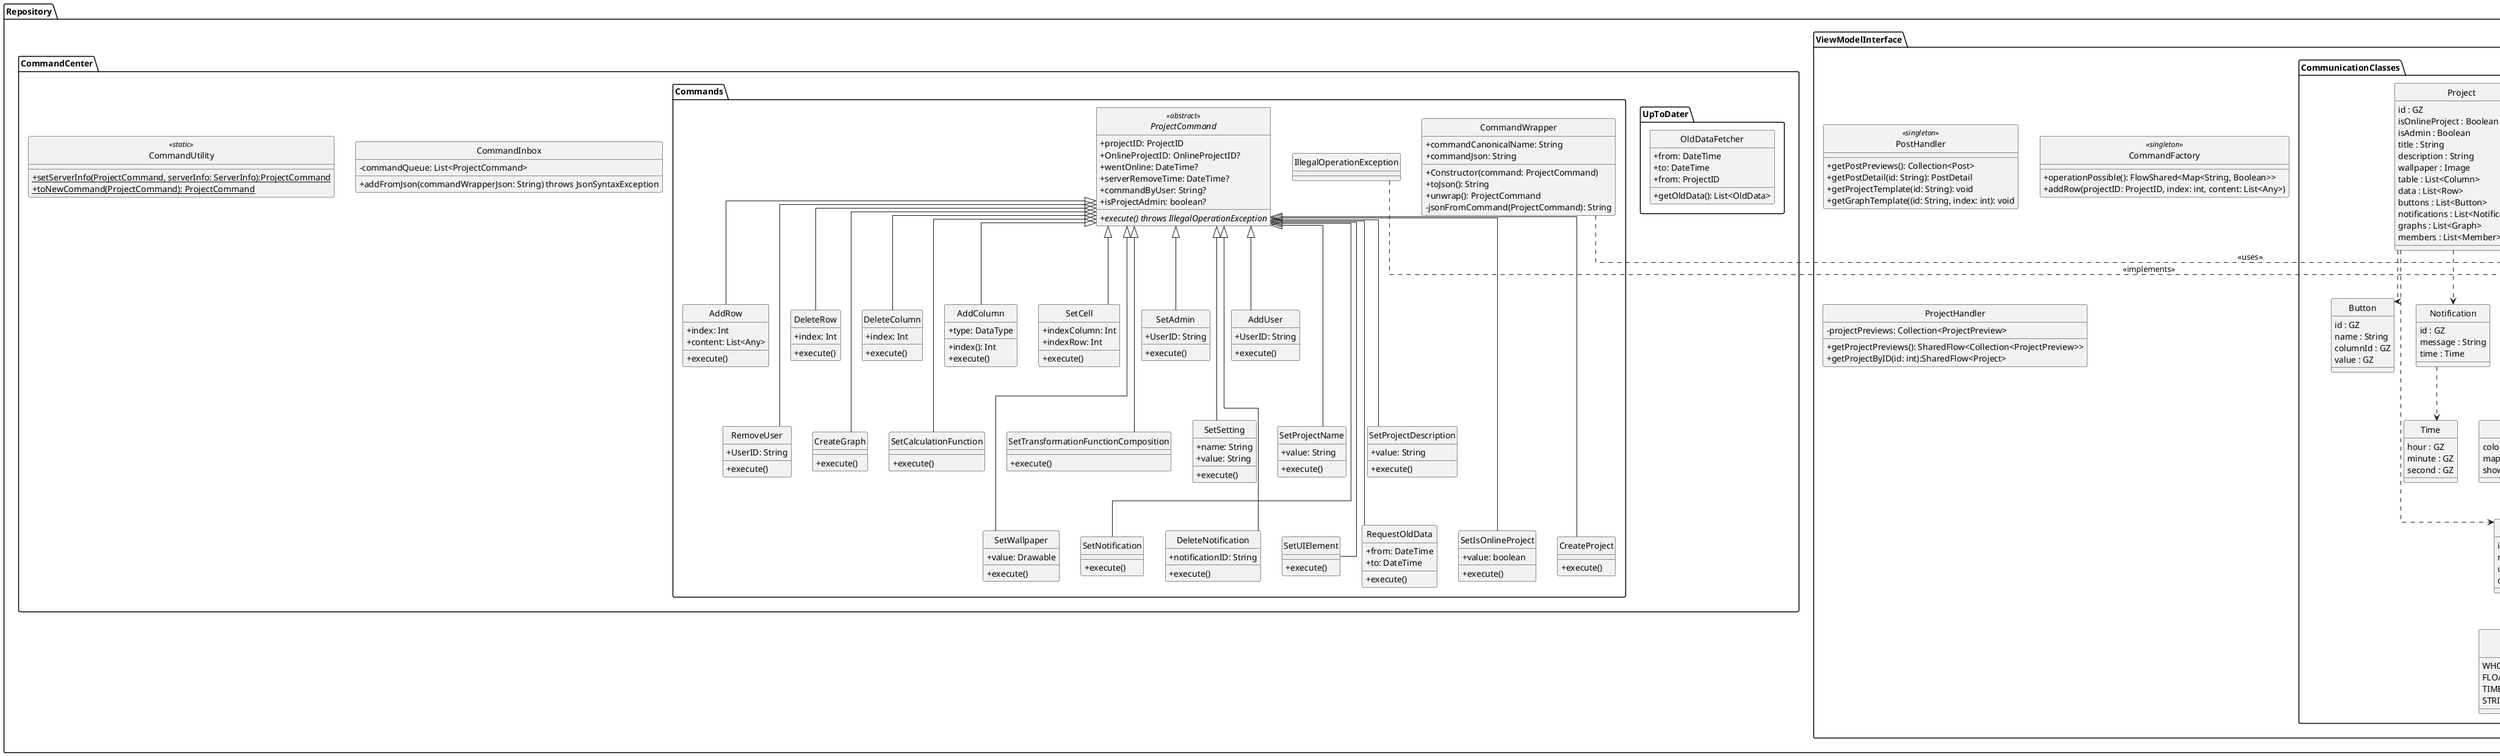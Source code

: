 @startuml

skinparam monochrome true
skinparam shadowing false
skinparam groupInheritance 22
skinparam genericDisplay old
skinparam classAttributeIconSize 0
skinparam Linetype ortho

hide circle

package Gson {}
package Kotlin{
class Throwable {
}
}

package Repository {
'=================================================================================================='
'Overleaf
package ViewModelInterface {
    'Overleaf deprecated
    class "PostHandler" as repoPostHandler <<singleton>> {
        +getPostPreviews(): Collection<Post>
        +getPostDetail(id: String): PostDetail
        'teplate downloaden via postid
        +getProjectTemplate(id: String): void
        'teplate downloaden via postid + index des graph temlates im Post
        +getGraphTemplate((id: String, index: int): void
    }
    class "CommandFactory" as repoCommandFactory <<singleton>> {
        +operationPossible(): FlowShared<Map<String, Boolean>>
        +addRow(projectID: ProjectID, index: int, content: List<Any>)
     }
    'Overleaf
    class "ProjectHandler" as repoProjectHandler {
        -projectPreviews: Collection<ProjectPreview>
        +getProjectPreviews(): SharedFlow<Collection<ProjectPreview>>
        +getProjectByID(id: int):SharedFlow<Project>
    }
    package CommunicationClasses {
    class "Column" as repoColumn {
            id : GZ
            name : String
            unit : String
            datatype : DataType

        }

        class "Button" as repoButton{
            id : GZ
            name : String
            columnId : GZ
            value : GZ
        }

        class "Notification" as repoNotification {
            id : GZ
            message : String
            time : Time
        }

        class "Time" as repoTime {
            hour : GZ
            minute : GZ
            second : GZ
        }

        class "Member" as repoMember {
            id : GZ
            name : String
        }

        class "ProjectPreview" as repoProjectPreview {
            id : GZ
            name : String
            image : Image
        }

        class "Graph" as repoGraph {
            id : GZ
            image : Image
        }

        class "LineChart" as LineChart {
            dotSize : DotSize
            dotColor : Color
            lineType : LineType
            mappingVertical : List<Column>
            mappingHorizontal : Column
        }

        enum "DotSize" as repoDotSize <<Enum>> {
            SMALL
            MEDIUM
            BIG
        }

        enum "LineType" as repoLineType <<Enum>> {
            DOTTED
            NONE
            CONTINUOUS
        }

        class "PieChart" as repoPieChart {
            color : List<Color>
            mapping : List<Column>
            showPercentages : Boolean
        }


        enum "DataType" as repoDataType <<Enum>> {
            WHOLE_NUMBER
            FLOATING_POINT_NUMBER
            TIME
            STRING
        }

        class "Project" as repoProject {
            id : GZ
            isOnlineProject : Boolean
            isAdmin : Boolean
            title : String
            description : String
            wallpaper : Image
            table : List<Column>
            data : List<Row>
            buttons : List<Button>
            notifications : List<Notification>
            graphs : List<Graph>
            members : List<Member>
        }

        class "Row" as repoRow {
            id : GZ
            elements : List<String>

            getId() : GZ
            getElements() : List<String>
            setId(id : GZ)
            setElements(elements : List<String>)
        }

        repoGraph <|-- repoLineChart
        repoGraph <|-- repoPieChart

        repoProject ..> repoColumn
        repoProject ..> repoRow
        repoProject ..> repoGraph
        repoProject ..> repoButton
        repoProject ..> repoMember
        repoProject ..> repoNotification

        repoLineChart ..> repoLineType
        repoLineChart ..> repoDotSize
        repoLineChart ..> repoColumn

        repoPieChart ..> repoColumn

        repoNotification ..> repoTime

        repoColumn ..> repoDataType
    }

}

'=================================================================================================='
  'Overleaf deprecated
  package CommandCenter {
    'Overleaf deprecated
    class "CommandInbox" as repoCommandInbox {
        -commandQueue: List<ProjectCommand>
        +addFromJson(commandWrapperJson: String) throws JsonSyntaxException
    }
    'Overleaf deprecated
     class "CommandUtility" as CommandUtility <<static>> {
        +{static} setServerInfo(ProjectCommand, serverInfo: ServerInfo):ProjectCommand
        +{static} toNewCommand(ProjectCommand): ProjectCommand
     }
   '-----------------------------------------------------------------------------------------------'
     'Overleaf deprecated
     package UpToDater {
           'Wenn ich einmal länger als 72h am Stück offline war merke ich mir diese Intervalle
           'dann Frage ich jemanden auf dem Server an, der in diesen 72h keine Blindspots hat
           'Overleaf
           class "OldDataFetcher" as repoOldDataFetcher {
           +from: DateTime
           +to: DateTime
           +from: ProjectID
           'null == daten nicht vorhanden
           +getOldData(): List<OldData>
           }
     }
   '-----------------------------------------------------------------------------------------------'
   package Commands {

   abstract class "ProjectCommand" as repoProjectCommand <<abstract>>{
       +projectID: ProjectID
       +OnlineProjectID: OnlineProjectID?
       {field}+wentOnline: DateTime?
       {field}+serverRemoveTime: DateTime?
       +commandByUser: String?
       +isProjectAdmin: boolean?

       {abstract}+execute() throws IllegalOperationException
   }
   class AddRow {
      +index: Int
      +content: List<Any>

      +execute()
   }
   class DeleteRow {
      +index: Int
      +execute()
   }
   class DeleteColumn {
      +index: Int
      +execute()
   }
   class AddColumn {
      +index(): Int
      +type: DataType
      +execute()
   }
   class SetCell {
      +indexColumn: Int
      +indexRow: Int
      +execute()
   }
   class SetAdmin {
      +UserID: String
      +execute()
   }
   class AddUser {
      +UserID: String
      +execute()
   }

   class RemoveUser {
      +UserID: String
      +execute()
   }
   class CreateGraph {
      'TODO Felder'
      +execute()
   }
   class SetCalculationFunction {
      'TODO Felder'
      +execute()
   }
   class SetTransformationFunctionComposition {
      'TODO Felder'
      +execute()
   }
   class SetSetting {
      +name: String
      +value: String
      +execute()
   }
   class SetProjectName {
      +value: String
      +execute()
   }
   class SetProjectDescription {
      +value: String
      +execute()
   }
   class SetWallpaper {
      +value: Drawable
      +execute()
   }
   class SetNotification {
      'TODO: Felder'
      +execute()
   }
   class DeleteNotification {
      +notificationID: String
      +execute()
   }
   class SetUIElement {
      'TODO: Felder'
      +execute()
   }
   class RequestOldData {
      +from: DateTime
      +to: DateTime
      +execute()
   }
   class SetIsOnlineProject {
      +value: boolean
      +execute()
   }
   class CreateProject {
      +execute()
   }
   class CommandWrapper {
   +commandCanonicalName: String
   +commandJson: String

   +Constructor(command: ProjectCommand)
   +toJson(): String
   +unwrap(): ProjectCommand
   -jsonFromCommand(ProjectCommand): String
   }

   'Overleaf
   class IllegalOperationException {
       }

   }
  }

  CommandWrapper .> Gson: <<uses>>
  IllegalOperationException .> Throwable: <<implements>>

  together {
    repoProjectCommand ^-- AddColumn
    repoProjectCommand ^-- AddRow
    repoProjectCommand ^-- DeleteRow
    repoProjectCommand ^-- DeleteColumn
    repoProjectCommand ^-- SetCell
    repoProjectCommand ^-- SetAdmin
    repoProjectCommand ^-- AddUser
    repoProjectCommand ^--- RemoveUser
    repoProjectCommand ^--- CreateGraph
    repoProjectCommand ^--- SetCalculationFunction
    repoProjectCommand ^--- SetTransformationFunctionComposition
    repoProjectCommand ^--- SetSetting
    repoProjectCommand ^--- SetProjectName
    repoProjectCommand ^--- SetProjectDescription
    repoProjectCommand ^---- SetWallpaper
    repoProjectCommand ^---- SetNotification
    repoProjectCommand ^---- DeleteNotification
    repoProjectCommand ^---- SetUIElement
    repoProjectCommand ^---- RequestOldData
    repoProjectCommand ^---- CreateProject
    repoProjectCommand ^---- SetIsOnlineProject
  }

}

@enduml